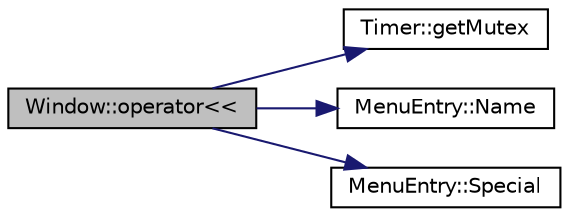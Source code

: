 digraph "Window::operator&lt;&lt;"
{
  edge [fontname="Helvetica",fontsize="10",labelfontname="Helvetica",labelfontsize="10"];
  node [fontname="Helvetica",fontsize="10",shape=record];
  rankdir="LR";
  Node1 [label="Window::operator\<\<",height=0.2,width=0.4,color="black", fillcolor="grey75", style="filled", fontcolor="black"];
  Node1 -> Node2 [color="midnightblue",fontsize="10",style="solid",fontname="Helvetica"];
  Node2 [label="Timer::getMutex",height=0.2,width=0.4,color="black", fillcolor="white", style="filled",URL="$class_timer.html#a6998144d90d80227e9dd7451556f5ff6",tooltip="Funkcja zwracajaca Mutex. "];
  Node1 -> Node3 [color="midnightblue",fontsize="10",style="solid",fontname="Helvetica"];
  Node3 [label="MenuEntry::Name",height=0.2,width=0.4,color="black", fillcolor="white", style="filled",URL="$class_menu_entry.html#a94ce04cb1d1a97506416ab206665ed22",tooltip="Funkcja zwracajace napis reprezentujacy przycisk. "];
  Node1 -> Node4 [color="midnightblue",fontsize="10",style="solid",fontname="Helvetica"];
  Node4 [label="MenuEntry::Special",height=0.2,width=0.4,color="black", fillcolor="white", style="filled",URL="$class_menu_entry.html#a8c3eb591798f523d010c21cbf8f2d6f7",tooltip="Funkcja zwracajace indeks znaku specjalnego. "];
}
